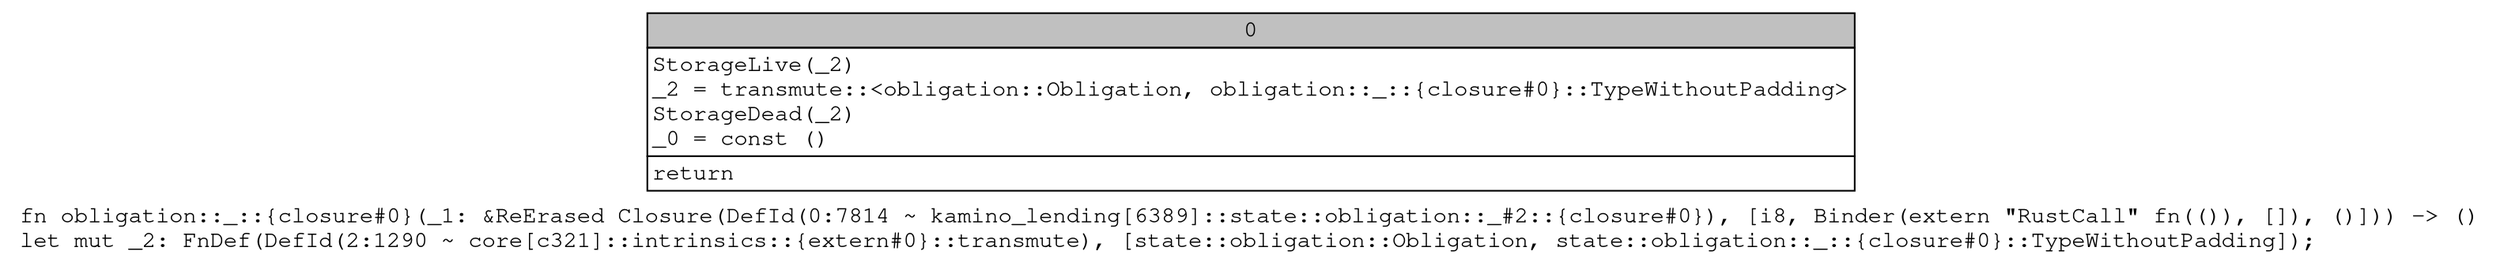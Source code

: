 digraph Mir_0_7814 {
    graph [fontname="Courier, monospace"];
    node [fontname="Courier, monospace"];
    edge [fontname="Courier, monospace"];
    label=<fn obligation::_::{closure#0}(_1: &amp;ReErased Closure(DefId(0:7814 ~ kamino_lending[6389]::state::obligation::_#2::{closure#0}), [i8, Binder(extern &quot;RustCall&quot; fn(()), []), ()])) -&gt; ()<br align="left"/>let mut _2: FnDef(DefId(2:1290 ~ core[c321]::intrinsics::{extern#0}::transmute), [state::obligation::Obligation, state::obligation::_::{closure#0}::TypeWithoutPadding]);<br align="left"/>>;
    bb0__0_7814 [shape="none", label=<<table border="0" cellborder="1" cellspacing="0"><tr><td bgcolor="gray" align="center" colspan="1">0</td></tr><tr><td align="left" balign="left">StorageLive(_2)<br/>_2 = transmute::&lt;obligation::Obligation, obligation::_::{closure#0}::TypeWithoutPadding&gt;<br/>StorageDead(_2)<br/>_0 = const ()<br/></td></tr><tr><td align="left">return</td></tr></table>>];
}
